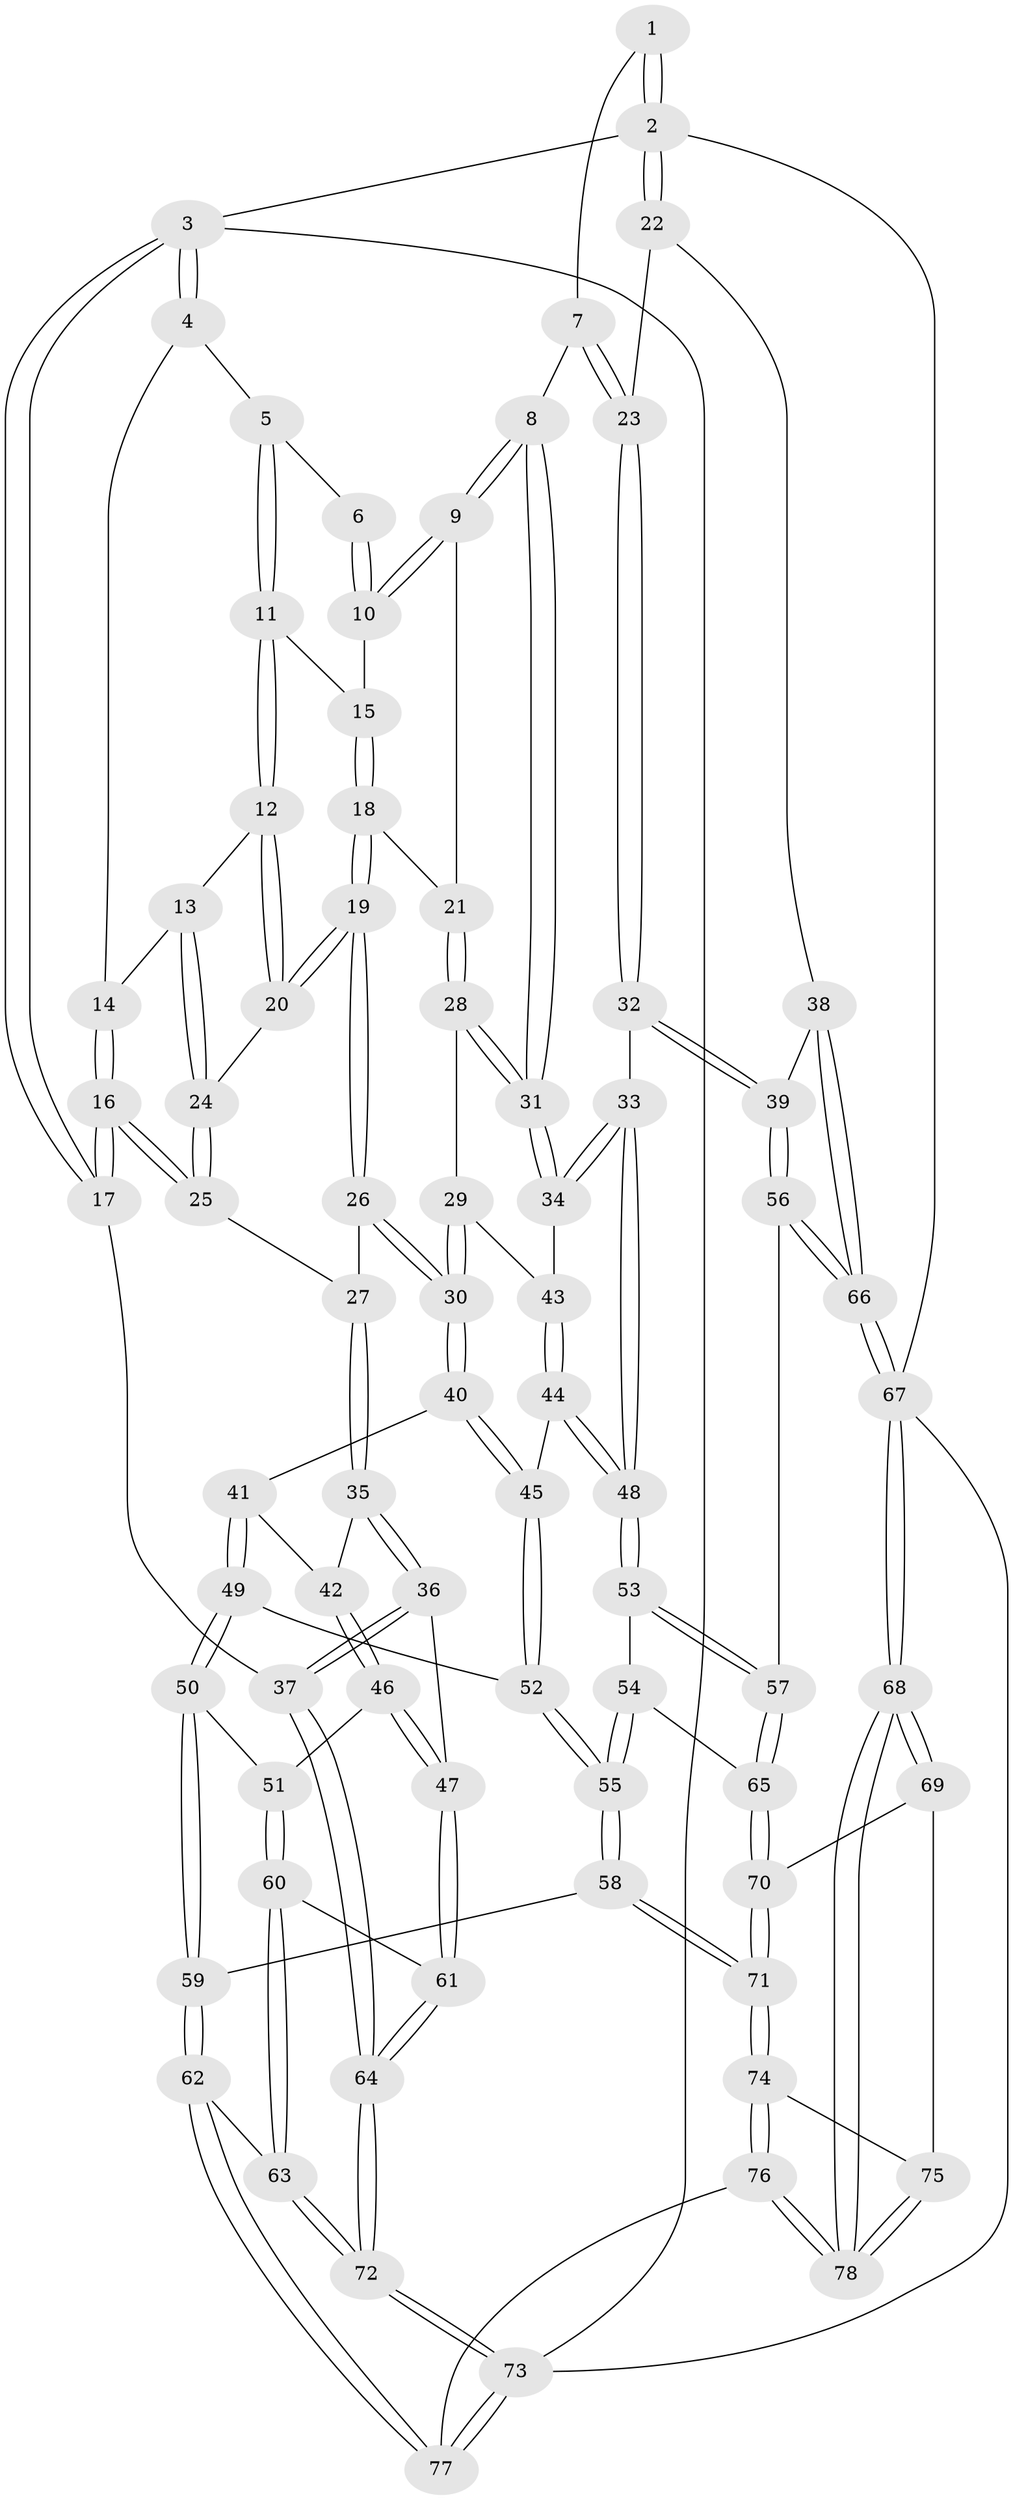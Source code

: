 // coarse degree distribution, {4: 0.4222222222222222, 8: 0.022222222222222223, 5: 0.3111111111111111, 3: 0.17777777777777778, 6: 0.06666666666666667}
// Generated by graph-tools (version 1.1) at 2025/24/03/03/25 07:24:40]
// undirected, 78 vertices, 192 edges
graph export_dot {
graph [start="1"]
  node [color=gray90,style=filled];
  1 [pos="+0.7641218699434519+0"];
  2 [pos="+1+0"];
  3 [pos="+0+0"];
  4 [pos="+0.0451813180576307+0"];
  5 [pos="+0.22940215505083356+0"];
  6 [pos="+0.5064173270868682+0"];
  7 [pos="+0.7212073011500549+0.14118320779559473"];
  8 [pos="+0.6367693705689402+0.19903072999031565"];
  9 [pos="+0.5685465725264476+0.18088534163376402"];
  10 [pos="+0.5328414500494633+0.12116535054385698"];
  11 [pos="+0.28037750911959886+0.07926505177404657"];
  12 [pos="+0.26949780927355227+0.09891349939587184"];
  13 [pos="+0.152234264105477+0.19726753651257067"];
  14 [pos="+0.07017696967147115+0.12958546835371745"];
  15 [pos="+0.28451977357975244+0.08122347355911255"];
  16 [pos="+0+0.2752698989286028"];
  17 [pos="+0+0.2787520210686628"];
  18 [pos="+0.42911370932814824+0.25501865849005373"];
  19 [pos="+0.33537262824447156+0.3099562624464573"];
  20 [pos="+0.3060365096058938+0.27769317884660394"];
  21 [pos="+0.4789068222795801+0.24923141104496171"];
  22 [pos="+1+0.08337784188982761"];
  23 [pos="+0.9918553451255376+0.1849743403050004"];
  24 [pos="+0.143532240014969+0.25424414910741455"];
  25 [pos="+0.10215074776457972+0.32649316484612123"];
  26 [pos="+0.3089300261210409+0.41674249150131837"];
  27 [pos="+0.10415631144724007+0.33015370947812944"];
  28 [pos="+0.48777136139200894+0.4192804361161187"];
  29 [pos="+0.45087978231858533+0.4499828724928504"];
  30 [pos="+0.3317280370262086+0.4797872556450558"];
  31 [pos="+0.7059367438629063+0.4229866896941882"];
  32 [pos="+0.7689912882392379+0.4693858822046816"];
  33 [pos="+0.7426277476624464+0.4617111496173034"];
  34 [pos="+0.7204333914641534+0.4394430377552694"];
  35 [pos="+0.09372048415645114+0.4679096101377727"];
  36 [pos="+0+0.5917444651539016"];
  37 [pos="+0+0.5923750255825084"];
  38 [pos="+1+0.6122419807515243"];
  39 [pos="+0.7981950690700788+0.500087054348712"];
  40 [pos="+0.33070004499453654+0.4826256096229707"];
  41 [pos="+0.3291254676208681+0.48585923233683326"];
  42 [pos="+0.1533168050479698+0.5180080762542401"];
  43 [pos="+0.5059217228902013+0.5190955704275193"];
  44 [pos="+0.535199968310459+0.5872107936840563"];
  45 [pos="+0.5204905845488235+0.5953266000209156"];
  46 [pos="+0.12774363362200003+0.6516999782750352"];
  47 [pos="+0.09218560658957495+0.6698484160095386"];
  48 [pos="+0.6070680894924787+0.5942008782969903"];
  49 [pos="+0.329587553296215+0.5164201831233955"];
  50 [pos="+0.26486419610227524+0.6654168485293281"];
  51 [pos="+0.23130647393042061+0.668606476495997"];
  52 [pos="+0.45148305195499816+0.6600994834679786"];
  53 [pos="+0.6090544742873084+0.636780593970422"];
  54 [pos="+0.5574266622949455+0.7452563195650269"];
  55 [pos="+0.4435229294814108+0.8016606206582078"];
  56 [pos="+0.7555066994333829+0.7607885130794997"];
  57 [pos="+0.753906827377605+0.7612730224117672"];
  58 [pos="+0.4435066025983765+0.8016849843707716"];
  59 [pos="+0.36825908337527485+0.8038975483985082"];
  60 [pos="+0.1654185885605777+0.8442788954462309"];
  61 [pos="+0.09889450882532082+0.7938198373800364"];
  62 [pos="+0.2434060023755535+0.9028123443522499"];
  63 [pos="+0.17777283687238177+0.8593041708247351"];
  64 [pos="+0+1"];
  65 [pos="+0.7184493547025387+0.7846869930946743"];
  66 [pos="+1+0.9953665152955854"];
  67 [pos="+1+1"];
  68 [pos="+1+1"];
  69 [pos="+0.6944729653266932+0.8486677406766666"];
  70 [pos="+0.697764319909782+0.8245766221178984"];
  71 [pos="+0.486459636186418+0.8724537911011936"];
  72 [pos="+0+1"];
  73 [pos="+0+1"];
  74 [pos="+0.497022678663085+0.9031226150588229"];
  75 [pos="+0.6533501181336181+0.9183154841413692"];
  76 [pos="+0.4938154296516677+1"];
  77 [pos="+0.2226551591627615+1"];
  78 [pos="+0.8204157149790553+1"];
  1 -- 2;
  1 -- 2;
  1 -- 7;
  2 -- 3;
  2 -- 22;
  2 -- 22;
  2 -- 67;
  3 -- 4;
  3 -- 4;
  3 -- 17;
  3 -- 17;
  3 -- 73;
  4 -- 5;
  4 -- 14;
  5 -- 6;
  5 -- 11;
  5 -- 11;
  6 -- 10;
  6 -- 10;
  7 -- 8;
  7 -- 23;
  7 -- 23;
  8 -- 9;
  8 -- 9;
  8 -- 31;
  8 -- 31;
  9 -- 10;
  9 -- 10;
  9 -- 21;
  10 -- 15;
  11 -- 12;
  11 -- 12;
  11 -- 15;
  12 -- 13;
  12 -- 20;
  12 -- 20;
  13 -- 14;
  13 -- 24;
  13 -- 24;
  14 -- 16;
  14 -- 16;
  15 -- 18;
  15 -- 18;
  16 -- 17;
  16 -- 17;
  16 -- 25;
  16 -- 25;
  17 -- 37;
  18 -- 19;
  18 -- 19;
  18 -- 21;
  19 -- 20;
  19 -- 20;
  19 -- 26;
  19 -- 26;
  20 -- 24;
  21 -- 28;
  21 -- 28;
  22 -- 23;
  22 -- 38;
  23 -- 32;
  23 -- 32;
  24 -- 25;
  24 -- 25;
  25 -- 27;
  26 -- 27;
  26 -- 30;
  26 -- 30;
  27 -- 35;
  27 -- 35;
  28 -- 29;
  28 -- 31;
  28 -- 31;
  29 -- 30;
  29 -- 30;
  29 -- 43;
  30 -- 40;
  30 -- 40;
  31 -- 34;
  31 -- 34;
  32 -- 33;
  32 -- 39;
  32 -- 39;
  33 -- 34;
  33 -- 34;
  33 -- 48;
  33 -- 48;
  34 -- 43;
  35 -- 36;
  35 -- 36;
  35 -- 42;
  36 -- 37;
  36 -- 37;
  36 -- 47;
  37 -- 64;
  37 -- 64;
  38 -- 39;
  38 -- 66;
  38 -- 66;
  39 -- 56;
  39 -- 56;
  40 -- 41;
  40 -- 45;
  40 -- 45;
  41 -- 42;
  41 -- 49;
  41 -- 49;
  42 -- 46;
  42 -- 46;
  43 -- 44;
  43 -- 44;
  44 -- 45;
  44 -- 48;
  44 -- 48;
  45 -- 52;
  45 -- 52;
  46 -- 47;
  46 -- 47;
  46 -- 51;
  47 -- 61;
  47 -- 61;
  48 -- 53;
  48 -- 53;
  49 -- 50;
  49 -- 50;
  49 -- 52;
  50 -- 51;
  50 -- 59;
  50 -- 59;
  51 -- 60;
  51 -- 60;
  52 -- 55;
  52 -- 55;
  53 -- 54;
  53 -- 57;
  53 -- 57;
  54 -- 55;
  54 -- 55;
  54 -- 65;
  55 -- 58;
  55 -- 58;
  56 -- 57;
  56 -- 66;
  56 -- 66;
  57 -- 65;
  57 -- 65;
  58 -- 59;
  58 -- 71;
  58 -- 71;
  59 -- 62;
  59 -- 62;
  60 -- 61;
  60 -- 63;
  60 -- 63;
  61 -- 64;
  61 -- 64;
  62 -- 63;
  62 -- 77;
  62 -- 77;
  63 -- 72;
  63 -- 72;
  64 -- 72;
  64 -- 72;
  65 -- 70;
  65 -- 70;
  66 -- 67;
  66 -- 67;
  67 -- 68;
  67 -- 68;
  67 -- 73;
  68 -- 69;
  68 -- 69;
  68 -- 78;
  68 -- 78;
  69 -- 70;
  69 -- 75;
  70 -- 71;
  70 -- 71;
  71 -- 74;
  71 -- 74;
  72 -- 73;
  72 -- 73;
  73 -- 77;
  73 -- 77;
  74 -- 75;
  74 -- 76;
  74 -- 76;
  75 -- 78;
  75 -- 78;
  76 -- 77;
  76 -- 78;
  76 -- 78;
}

